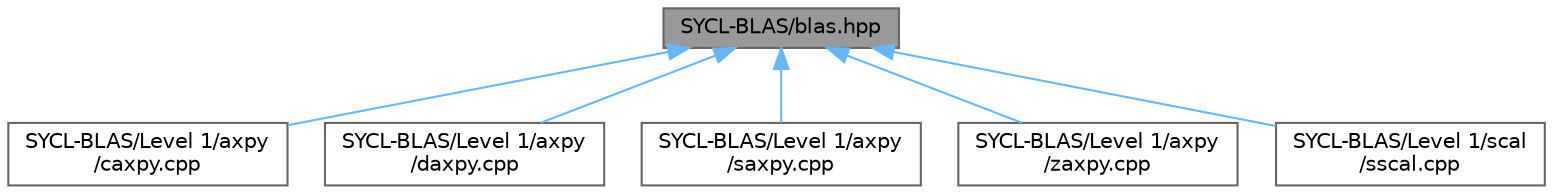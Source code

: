 digraph "SYCL-BLAS/blas.hpp"
{
 // LATEX_PDF_SIZE
  bgcolor="transparent";
  edge [fontname=Helvetica,fontsize=10,labelfontname=Helvetica,labelfontsize=10];
  node [fontname=Helvetica,fontsize=10,shape=box,height=0.2,width=0.4];
  Node1 [id="Node000001",label="SYCL-BLAS/blas.hpp",height=0.2,width=0.4,color="gray40", fillcolor="grey60", style="filled", fontcolor="black",tooltip=" "];
  Node1 -> Node2 [id="edge1_Node000001_Node000002",dir="back",color="steelblue1",style="solid",tooltip=" "];
  Node2 [id="Node000002",label="SYCL-BLAS/Level 1/axpy\l/caxpy.cpp",height=0.2,width=0.4,color="grey40", fillcolor="white", style="filled",URL="$caxpy_8cpp.html",tooltip=" "];
  Node1 -> Node3 [id="edge2_Node000001_Node000003",dir="back",color="steelblue1",style="solid",tooltip=" "];
  Node3 [id="Node000003",label="SYCL-BLAS/Level 1/axpy\l/daxpy.cpp",height=0.2,width=0.4,color="grey40", fillcolor="white", style="filled",URL="$daxpy_8cpp.html",tooltip=" "];
  Node1 -> Node4 [id="edge3_Node000001_Node000004",dir="back",color="steelblue1",style="solid",tooltip=" "];
  Node4 [id="Node000004",label="SYCL-BLAS/Level 1/axpy\l/saxpy.cpp",height=0.2,width=0.4,color="grey40", fillcolor="white", style="filled",URL="$saxpy_8cpp.html",tooltip=" "];
  Node1 -> Node5 [id="edge4_Node000001_Node000005",dir="back",color="steelblue1",style="solid",tooltip=" "];
  Node5 [id="Node000005",label="SYCL-BLAS/Level 1/axpy\l/zaxpy.cpp",height=0.2,width=0.4,color="grey40", fillcolor="white", style="filled",URL="$zaxpy_8cpp.html",tooltip=" "];
  Node1 -> Node6 [id="edge5_Node000001_Node000006",dir="back",color="steelblue1",style="solid",tooltip=" "];
  Node6 [id="Node000006",label="SYCL-BLAS/Level 1/scal\l/sscal.cpp",height=0.2,width=0.4,color="grey40", fillcolor="white", style="filled",URL="$sscal_8cpp.html",tooltip=" "];
}
